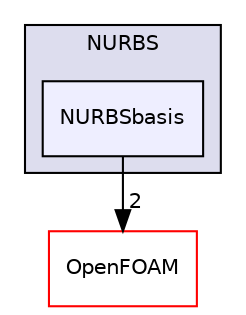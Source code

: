 digraph "src/optimisation/adjointOptimisation/adjoint/parameterization/NURBS/NURBSbasis" {
  bgcolor=transparent;
  compound=true
  node [ fontsize="10", fontname="Helvetica"];
  edge [ labelfontsize="10", labelfontname="Helvetica"];
  subgraph clusterdir_e9c807a621f0bc0251c51ef6c4440316 {
    graph [ bgcolor="#ddddee", pencolor="black", label="NURBS" fontname="Helvetica", fontsize="10", URL="dir_e9c807a621f0bc0251c51ef6c4440316.html"]
  dir_bb4c7d53b41519560a44ff16962c4c01 [shape=box, label="NURBSbasis", style="filled", fillcolor="#eeeeff", pencolor="black", URL="dir_bb4c7d53b41519560a44ff16962c4c01.html"];
  }
  dir_c5473ff19b20e6ec4dfe5c310b3778a8 [shape=box label="OpenFOAM" color="red" URL="dir_c5473ff19b20e6ec4dfe5c310b3778a8.html"];
  dir_bb4c7d53b41519560a44ff16962c4c01->dir_c5473ff19b20e6ec4dfe5c310b3778a8 [headlabel="2", labeldistance=1.5 headhref="dir_002893_002151.html"];
}
